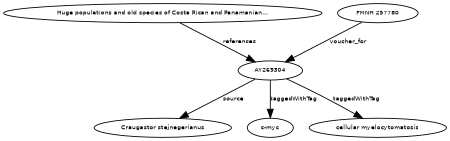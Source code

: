 digraph G {
size="3,3";
node [fontsize=7, fontname="Helvetica"];
edge [fontsize=7, fontname="Helvetica"];
node0 [label="AY269304", width=0.27433100247,height=0.27433100247];
node1 [label="Huge populations and old species of Costa Rican and Panamanian...", width=0.27433100247,height=0.27433100247];
node2 [label="FMNH 257780", width=0.27433100247,height=0.27433100247];
node3 [label="Craugastor stejnegerianus", width=0.27433100247,height=0.27433100247];
node4 [label="c-myc", width=0.27433100247,height=0.27433100247];
node5 [label="cellular myelocytomatosis", width=0.27433100247,height=0.27433100247];
node1 -> node0 [label="references"];
node2 -> node0 [label="voucher_for"];
node0 -> node3 [label="source"];
node0 -> node4 [label="taggedWithTag"];
node0 -> node5 [label="taggedWithTag"];
}

